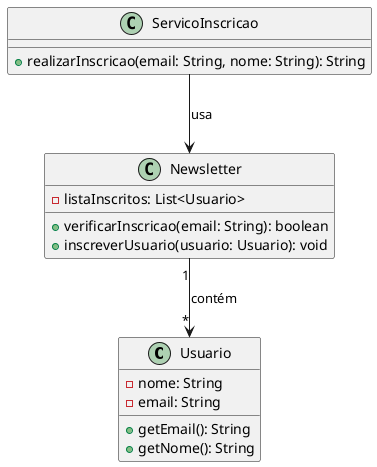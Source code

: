 @startuml

class Usuario {
    - nome: String
    - email: String
    + getEmail(): String
    + getNome(): String
}

class Newsletter {
    - listaInscritos: List<Usuario>
    + verificarInscricao(email: String): boolean
    + inscreverUsuario(usuario: Usuario): void
}

class ServicoInscricao {
    + realizarInscricao(email: String, nome: String): String
}

Newsletter "1" --> "*" Usuario : "contém"
ServicoInscricao --> Newsletter : "usa"

@enduml